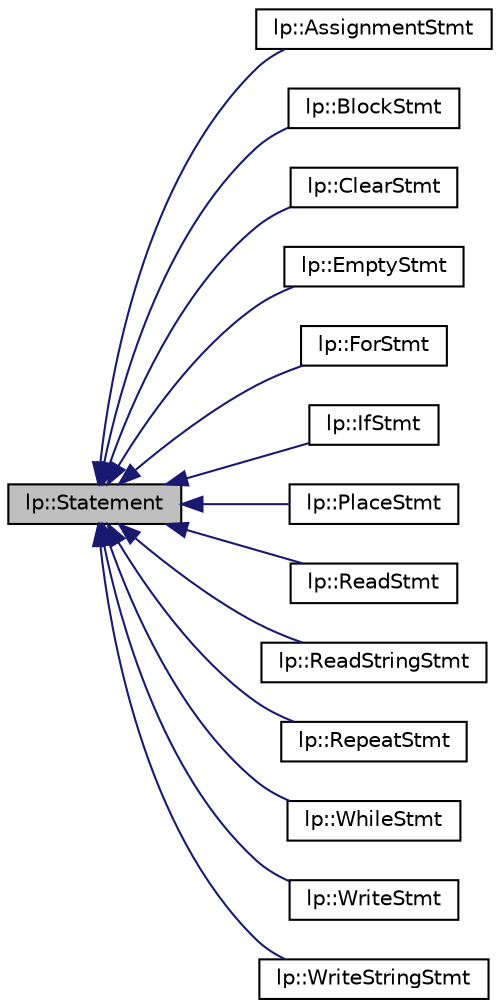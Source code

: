 digraph "lp::Statement"
{
  edge [fontname="Helvetica",fontsize="10",labelfontname="Helvetica",labelfontsize="10"];
  node [fontname="Helvetica",fontsize="10",shape=record];
  rankdir="LR";
  Node0 [label="lp::Statement",height=0.2,width=0.4,color="black", fillcolor="grey75", style="filled", fontcolor="black"];
  Node0 -> Node1 [dir="back",color="midnightblue",fontsize="10",style="solid",fontname="Helvetica"];
  Node1 [label="lp::AssignmentStmt",height=0.2,width=0.4,color="black", fillcolor="white", style="filled",URL="$classlp_1_1AssignmentStmt.html",tooltip="Definition of atributes and methods of AssignmentStmt class. "];
  Node0 -> Node2 [dir="back",color="midnightblue",fontsize="10",style="solid",fontname="Helvetica"];
  Node2 [label="lp::BlockStmt",height=0.2,width=0.4,color="black", fillcolor="white", style="filled",URL="$classlp_1_1BlockStmt.html",tooltip="Definition of atributes and methods of BlockStmt class. "];
  Node0 -> Node3 [dir="back",color="midnightblue",fontsize="10",style="solid",fontname="Helvetica"];
  Node3 [label="lp::ClearStmt",height=0.2,width=0.4,color="black", fillcolor="white", style="filled",URL="$classlp_1_1ClearStmt.html",tooltip="Definition of atributes and methods of ClearStmt class. "];
  Node0 -> Node4 [dir="back",color="midnightblue",fontsize="10",style="solid",fontname="Helvetica"];
  Node4 [label="lp::EmptyStmt",height=0.2,width=0.4,color="black", fillcolor="white", style="filled",URL="$classlp_1_1EmptyStmt.html",tooltip="Definition of atributes and methods of EmptyStmt class. "];
  Node0 -> Node5 [dir="back",color="midnightblue",fontsize="10",style="solid",fontname="Helvetica"];
  Node5 [label="lp::ForStmt",height=0.2,width=0.4,color="black", fillcolor="white", style="filled",URL="$classlp_1_1ForStmt.html",tooltip="Definition of atributes and methods of ForStmt class. "];
  Node0 -> Node6 [dir="back",color="midnightblue",fontsize="10",style="solid",fontname="Helvetica"];
  Node6 [label="lp::IfStmt",height=0.2,width=0.4,color="black", fillcolor="white", style="filled",URL="$classlp_1_1IfStmt.html",tooltip="Definition of atributes and methods of IfStmt class. "];
  Node0 -> Node7 [dir="back",color="midnightblue",fontsize="10",style="solid",fontname="Helvetica"];
  Node7 [label="lp::PlaceStmt",height=0.2,width=0.4,color="black", fillcolor="white", style="filled",URL="$classlp_1_1PlaceStmt.html",tooltip="Definition of atributes and methods of PlaceStmt class. "];
  Node0 -> Node8 [dir="back",color="midnightblue",fontsize="10",style="solid",fontname="Helvetica"];
  Node8 [label="lp::ReadStmt",height=0.2,width=0.4,color="black", fillcolor="white", style="filled",URL="$classlp_1_1ReadStmt.html",tooltip="Definition of atributes and methods of ReadStmt class. "];
  Node0 -> Node9 [dir="back",color="midnightblue",fontsize="10",style="solid",fontname="Helvetica"];
  Node9 [label="lp::ReadStringStmt",height=0.2,width=0.4,color="black", fillcolor="white", style="filled",URL="$classlp_1_1ReadStringStmt.html",tooltip="Definition of atributes and methods of ReadStringStmt class. "];
  Node0 -> Node10 [dir="back",color="midnightblue",fontsize="10",style="solid",fontname="Helvetica"];
  Node10 [label="lp::RepeatStmt",height=0.2,width=0.4,color="black", fillcolor="white", style="filled",URL="$classlp_1_1RepeatStmt.html",tooltip="Definition of atributes and methods of RepeatStmt class. "];
  Node0 -> Node11 [dir="back",color="midnightblue",fontsize="10",style="solid",fontname="Helvetica"];
  Node11 [label="lp::WhileStmt",height=0.2,width=0.4,color="black", fillcolor="white", style="filled",URL="$classlp_1_1WhileStmt.html",tooltip="Definition of atributes and methods of WhileStmt class. "];
  Node0 -> Node12 [dir="back",color="midnightblue",fontsize="10",style="solid",fontname="Helvetica"];
  Node12 [label="lp::WriteStmt",height=0.2,width=0.4,color="black", fillcolor="white", style="filled",URL="$classlp_1_1WriteStmt.html",tooltip="Definition of atributes and methods of WriteStmt class. "];
  Node0 -> Node13 [dir="back",color="midnightblue",fontsize="10",style="solid",fontname="Helvetica"];
  Node13 [label="lp::WriteStringStmt",height=0.2,width=0.4,color="black", fillcolor="white", style="filled",URL="$classlp_1_1WriteStringStmt.html",tooltip="Definition of atributes and methods of WriteStringStmt class. "];
}
